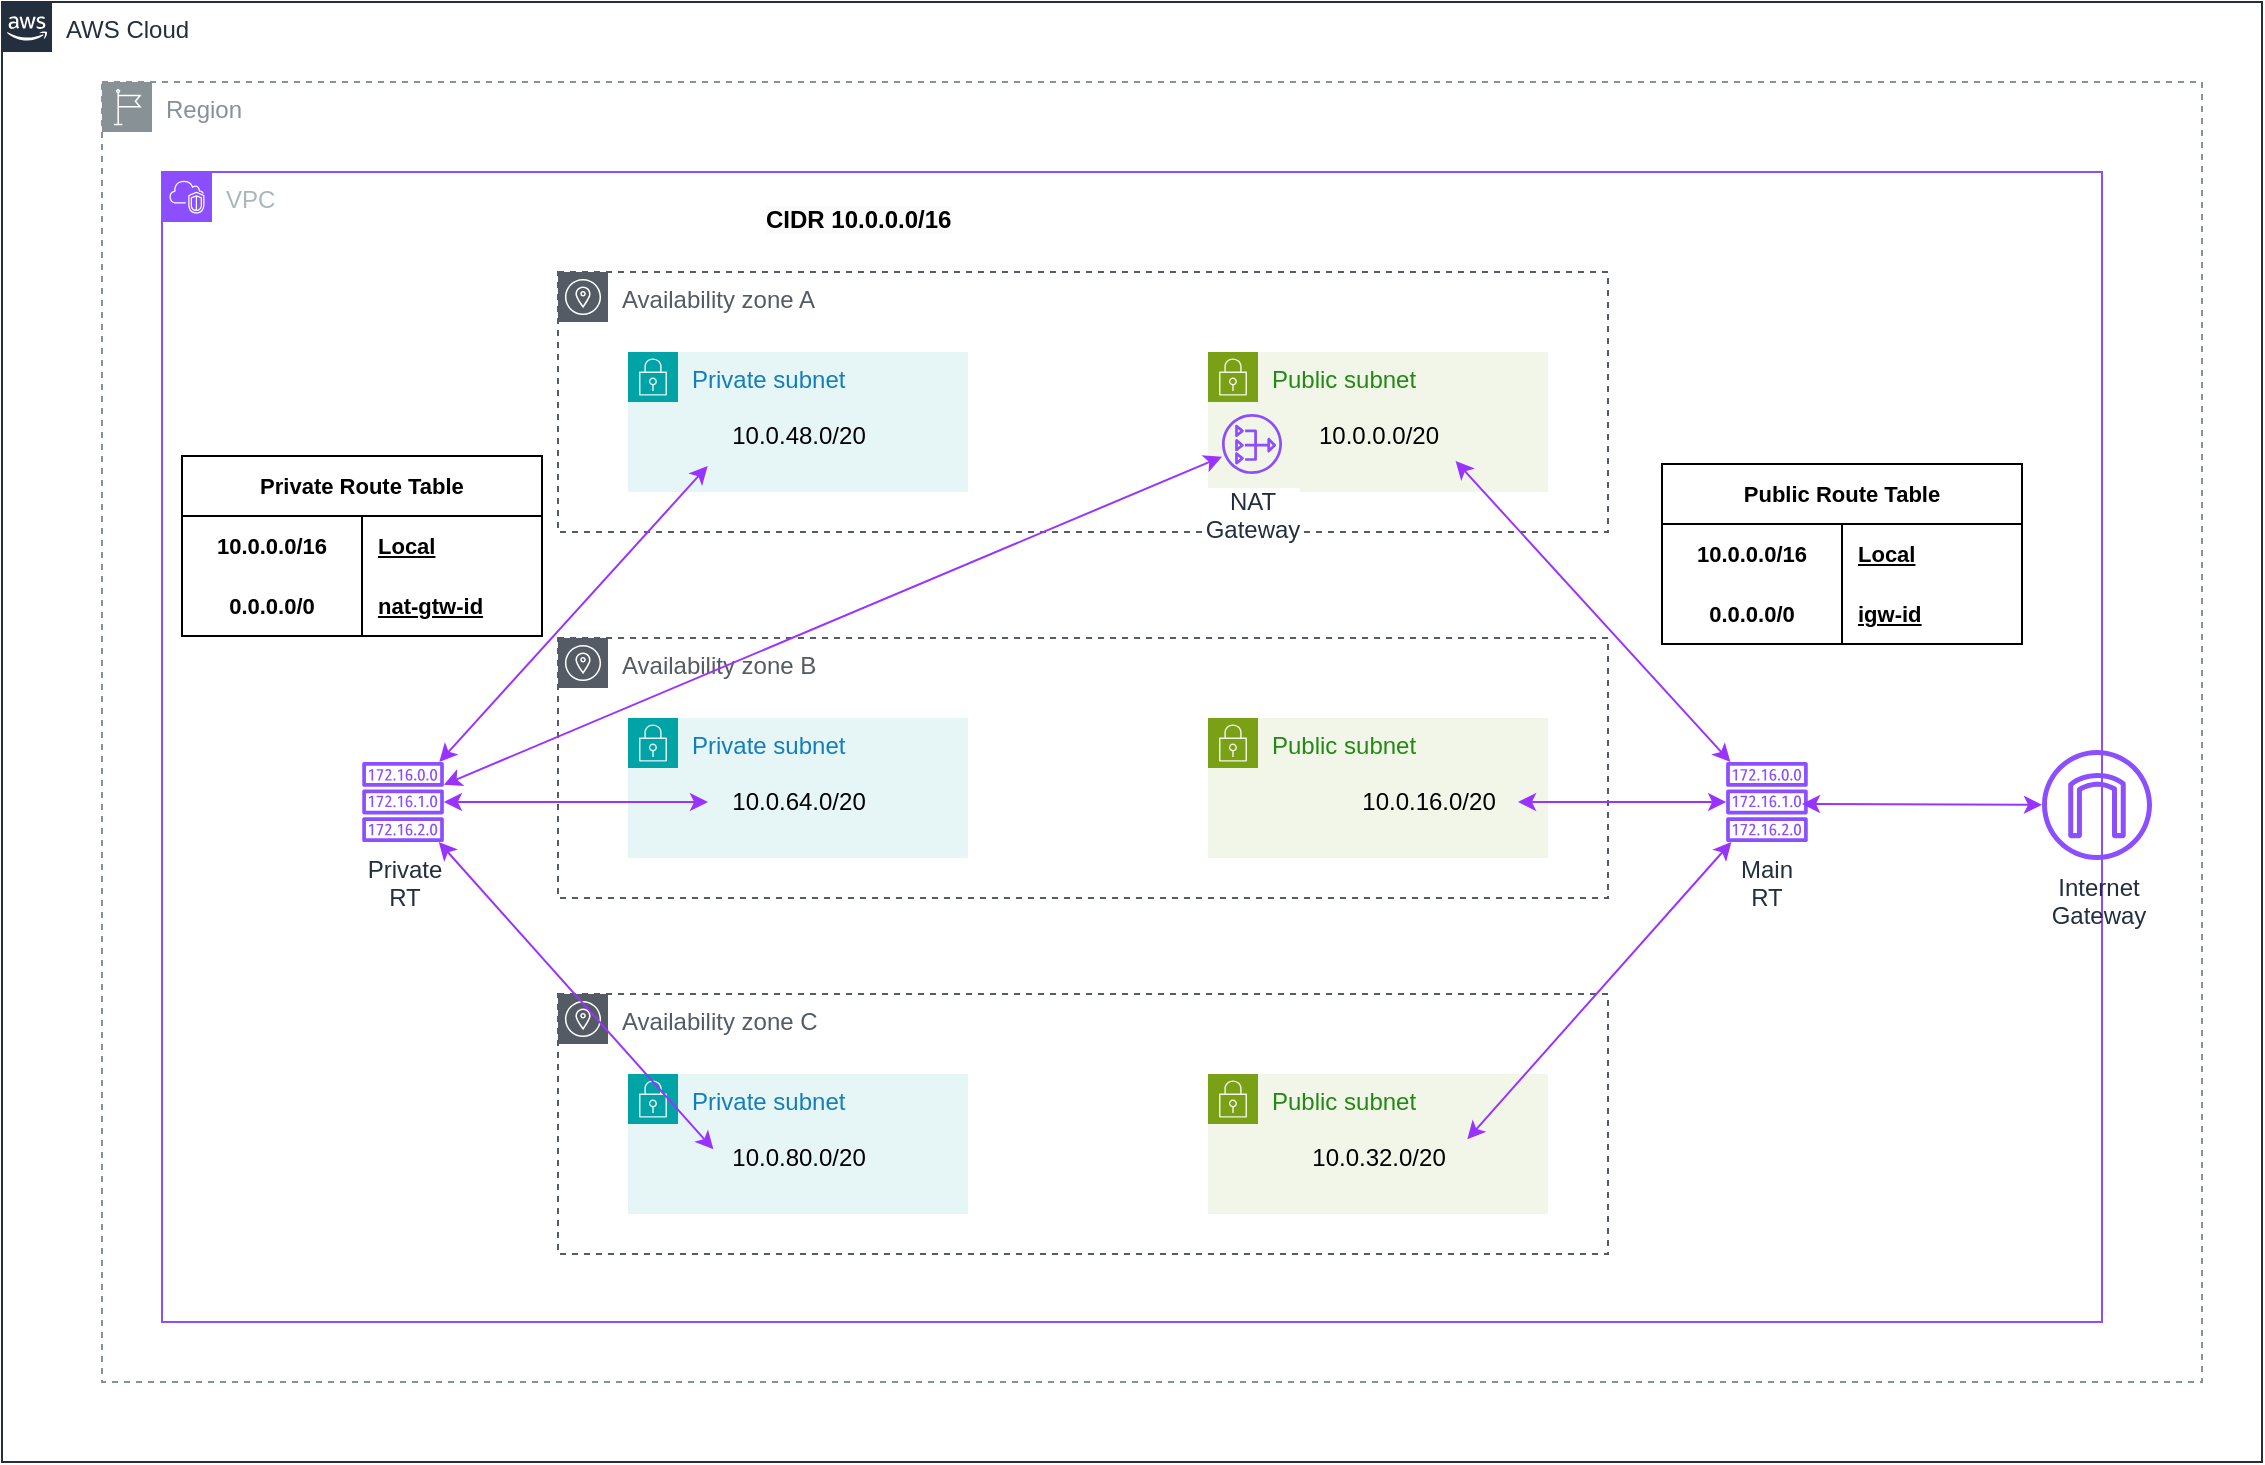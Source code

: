 <mxfile version="28.2.3">
  <diagram name="vpc" id="HpmQTYmpw7EmUpDV8JgV">
    <mxGraphModel dx="1826" dy="766" grid="0" gridSize="10" guides="1" tooltips="1" connect="1" arrows="1" fold="1" page="0" pageScale="1" pageWidth="1169" pageHeight="827" math="0" shadow="0">
      <root>
        <mxCell id="0p-Vrw4Ym6h66HWqoZ5n-0" />
        <mxCell id="0p-Vrw4Ym6h66HWqoZ5n-1" parent="0p-Vrw4Ym6h66HWqoZ5n-0" />
        <mxCell id="0p-Vrw4Ym6h66HWqoZ5n-2" value="AWS Cloud" style="points=[[0,0],[0.25,0],[0.5,0],[0.75,0],[1,0],[1,0.25],[1,0.5],[1,0.75],[1,1],[0.75,1],[0.5,1],[0.25,1],[0,1],[0,0.75],[0,0.5],[0,0.25]];outlineConnect=0;gradientColor=none;html=1;whiteSpace=wrap;fontSize=12;fontStyle=0;shape=mxgraph.aws4.group;grIcon=mxgraph.aws4.group_aws_cloud_alt;strokeColor=#232F3E;fillColor=none;verticalAlign=top;align=left;spacingLeft=30;fontColor=#232F3E;dashed=0;labelBackgroundColor=#ffffff;container=1;pointerEvents=0;collapsible=0;recursiveResize=0;" parent="0p-Vrw4Ym6h66HWqoZ5n-1" vertex="1">
          <mxGeometry x="-20" y="39" width="1130" height="730" as="geometry" />
        </mxCell>
        <mxCell id="0p-Vrw4Ym6h66HWqoZ5n-3" value="Region" style="sketch=0;outlineConnect=0;gradientColor=none;html=1;whiteSpace=wrap;fontSize=12;fontStyle=0;shape=mxgraph.aws4.group;grIcon=mxgraph.aws4.group_region;strokeColor=#879196;fillColor=none;verticalAlign=top;align=left;spacingLeft=30;fontColor=#879196;dashed=1;" parent="0p-Vrw4Ym6h66HWqoZ5n-2" vertex="1">
          <mxGeometry x="50" y="40" width="1050" height="650" as="geometry" />
        </mxCell>
        <mxCell id="0p-Vrw4Ym6h66HWqoZ5n-4" value="Availability zone C" style="sketch=0;outlineConnect=0;gradientColor=none;html=1;whiteSpace=wrap;fontSize=12;fontStyle=0;shape=mxgraph.aws4.group;grIcon=mxgraph.aws4.group_availability_zone;strokeColor=#545B64;fillColor=none;verticalAlign=top;align=left;spacingLeft=30;fontColor=#545B64;dashed=1;" parent="0p-Vrw4Ym6h66HWqoZ5n-2" vertex="1">
          <mxGeometry x="278" y="496" width="525" height="130" as="geometry" />
        </mxCell>
        <mxCell id="0p-Vrw4Ym6h66HWqoZ5n-5" value="Availability zone B" style="sketch=0;outlineConnect=0;gradientColor=none;html=1;whiteSpace=wrap;fontSize=12;fontStyle=0;shape=mxgraph.aws4.group;grIcon=mxgraph.aws4.group_availability_zone;strokeColor=#545B64;fillColor=none;verticalAlign=top;align=left;spacingLeft=30;fontColor=#545B64;dashed=1;" parent="0p-Vrw4Ym6h66HWqoZ5n-2" vertex="1">
          <mxGeometry x="278" y="318" width="525" height="130" as="geometry" />
        </mxCell>
        <mxCell id="0p-Vrw4Ym6h66HWqoZ5n-6" value="Availability zone A" style="sketch=0;outlineConnect=0;gradientColor=none;html=1;whiteSpace=wrap;fontSize=12;fontStyle=0;shape=mxgraph.aws4.group;grIcon=mxgraph.aws4.group_availability_zone;strokeColor=#545B64;fillColor=none;verticalAlign=top;align=left;spacingLeft=30;fontColor=#545B64;dashed=1;" parent="0p-Vrw4Ym6h66HWqoZ5n-2" vertex="1">
          <mxGeometry x="278" y="135" width="525" height="130" as="geometry" />
        </mxCell>
        <mxCell id="0p-Vrw4Ym6h66HWqoZ5n-7" value="VPC" style="points=[[0,0],[0.25,0],[0.5,0],[0.75,0],[1,0],[1,0.25],[1,0.5],[1,0.75],[1,1],[0.75,1],[0.5,1],[0.25,1],[0,1],[0,0.75],[0,0.5],[0,0.25]];outlineConnect=0;gradientColor=none;html=1;whiteSpace=wrap;fontSize=12;fontStyle=0;container=1;pointerEvents=0;collapsible=0;recursiveResize=0;shape=mxgraph.aws4.group;grIcon=mxgraph.aws4.group_vpc2;strokeColor=#8C4FFF;fillColor=none;verticalAlign=top;align=left;spacingLeft=30;fontColor=#AAB7B8;dashed=0;" parent="0p-Vrw4Ym6h66HWqoZ5n-2" vertex="1">
          <mxGeometry x="80" y="85" width="970" height="575" as="geometry" />
        </mxCell>
        <mxCell id="0p-Vrw4Ym6h66HWqoZ5n-8" value="Private subnet" style="points=[[0,0],[0.25,0],[0.5,0],[0.75,0],[1,0],[1,0.25],[1,0.5],[1,0.75],[1,1],[0.75,1],[0.5,1],[0.25,1],[0,1],[0,0.75],[0,0.5],[0,0.25]];outlineConnect=0;gradientColor=none;html=1;whiteSpace=wrap;fontSize=12;fontStyle=0;container=1;pointerEvents=0;collapsible=0;recursiveResize=0;shape=mxgraph.aws4.group;grIcon=mxgraph.aws4.group_security_group;grStroke=0;strokeColor=#00A4A6;fillColor=#E6F6F7;verticalAlign=top;align=left;spacingLeft=30;fontColor=#147EBA;dashed=0;" parent="0p-Vrw4Ym6h66HWqoZ5n-7" vertex="1">
          <mxGeometry x="233" y="90" width="170" height="70" as="geometry" />
        </mxCell>
        <mxCell id="0p-Vrw4Ym6h66HWqoZ5n-9" value="10.0.48&lt;span style=&quot;background-color: transparent; color: light-dark(rgb(0, 0, 0), rgb(255, 255, 255));&quot;&gt;.0/20&lt;/span&gt;" style="text;html=1;align=center;verticalAlign=middle;resizable=0;points=[];autosize=1;strokeColor=none;fillColor=none;" parent="0p-Vrw4Ym6h66HWqoZ5n-8" vertex="1">
          <mxGeometry x="40" y="27" width="90" height="30" as="geometry" />
        </mxCell>
        <mxCell id="0p-Vrw4Ym6h66HWqoZ5n-10" value="&lt;b style=&quot;forced-color-adjust: none; color: rgb(0, 0, 0); font-family: Helvetica; font-size: 12px; font-style: normal; font-variant-ligatures: normal; font-variant-caps: normal; letter-spacing: normal; orphans: 2; text-align: center; text-indent: 0px; text-transform: none; widows: 2; word-spacing: 0px; -webkit-text-stroke-width: 0px; white-space: nowrap; background-color: rgb(251, 251, 251); text-decoration-thickness: initial; text-decoration-style: initial; text-decoration-color: initial;&quot;&gt;CIDR 10.0.0.0/16&lt;/b&gt;" style="text;whiteSpace=wrap;html=1;" parent="0p-Vrw4Ym6h66HWqoZ5n-7" vertex="1">
          <mxGeometry x="300" y="10" width="130" height="40" as="geometry" />
        </mxCell>
        <mxCell id="0p-Vrw4Ym6h66HWqoZ5n-11" value="Public subnet" style="points=[[0,0],[0.25,0],[0.5,0],[0.75,0],[1,0],[1,0.25],[1,0.5],[1,0.75],[1,1],[0.75,1],[0.5,1],[0.25,1],[0,1],[0,0.75],[0,0.5],[0,0.25]];outlineConnect=0;gradientColor=none;html=1;whiteSpace=wrap;fontSize=12;fontStyle=0;container=1;pointerEvents=0;collapsible=0;recursiveResize=0;shape=mxgraph.aws4.group;grIcon=mxgraph.aws4.group_security_group;grStroke=0;strokeColor=#7AA116;fillColor=#F2F6E8;verticalAlign=top;align=left;spacingLeft=30;fontColor=#248814;dashed=0;" parent="0p-Vrw4Ym6h66HWqoZ5n-7" vertex="1">
          <mxGeometry x="523" y="90" width="170" height="70" as="geometry" />
        </mxCell>
        <mxCell id="0p-Vrw4Ym6h66HWqoZ5n-12" value="10.0.0.0/20" style="text;html=1;align=center;verticalAlign=middle;resizable=0;points=[];autosize=1;strokeColor=none;fillColor=none;" parent="0p-Vrw4Ym6h66HWqoZ5n-11" vertex="1">
          <mxGeometry x="45" y="27" width="80" height="30" as="geometry" />
        </mxCell>
        <mxCell id="0p-Vrw4Ym6h66HWqoZ5n-13" value="Private subnet" style="points=[[0,0],[0.25,0],[0.5,0],[0.75,0],[1,0],[1,0.25],[1,0.5],[1,0.75],[1,1],[0.75,1],[0.5,1],[0.25,1],[0,1],[0,0.75],[0,0.5],[0,0.25]];outlineConnect=0;gradientColor=none;html=1;whiteSpace=wrap;fontSize=12;fontStyle=0;container=1;pointerEvents=0;collapsible=0;recursiveResize=0;shape=mxgraph.aws4.group;grIcon=mxgraph.aws4.group_security_group;grStroke=0;strokeColor=#00A4A6;fillColor=#E6F6F7;verticalAlign=top;align=left;spacingLeft=30;fontColor=#147EBA;dashed=0;" parent="0p-Vrw4Ym6h66HWqoZ5n-7" vertex="1">
          <mxGeometry x="233" y="273" width="170" height="70" as="geometry" />
        </mxCell>
        <mxCell id="0p-Vrw4Ym6h66HWqoZ5n-14" value="10.0.64.0/20" style="text;html=1;align=center;verticalAlign=middle;resizable=0;points=[];autosize=1;strokeColor=none;fillColor=none;" parent="0p-Vrw4Ym6h66HWqoZ5n-13" vertex="1">
          <mxGeometry x="40" y="27" width="90" height="30" as="geometry" />
        </mxCell>
        <mxCell id="0p-Vrw4Ym6h66HWqoZ5n-15" value="Public subnet" style="points=[[0,0],[0.25,0],[0.5,0],[0.75,0],[1,0],[1,0.25],[1,0.5],[1,0.75],[1,1],[0.75,1],[0.5,1],[0.25,1],[0,1],[0,0.75],[0,0.5],[0,0.25]];outlineConnect=0;gradientColor=none;html=1;whiteSpace=wrap;fontSize=12;fontStyle=0;container=1;pointerEvents=0;collapsible=0;recursiveResize=0;shape=mxgraph.aws4.group;grIcon=mxgraph.aws4.group_security_group;grStroke=0;strokeColor=#7AA116;fillColor=#F2F6E8;verticalAlign=top;align=left;spacingLeft=30;fontColor=#248814;dashed=0;" parent="0p-Vrw4Ym6h66HWqoZ5n-7" vertex="1">
          <mxGeometry x="523" y="273" width="170" height="70" as="geometry" />
        </mxCell>
        <mxCell id="0p-Vrw4Ym6h66HWqoZ5n-16" value="Public subnet" style="points=[[0,0],[0.25,0],[0.5,0],[0.75,0],[1,0],[1,0.25],[1,0.5],[1,0.75],[1,1],[0.75,1],[0.5,1],[0.25,1],[0,1],[0,0.75],[0,0.5],[0,0.25]];outlineConnect=0;gradientColor=none;html=1;whiteSpace=wrap;fontSize=12;fontStyle=0;container=1;pointerEvents=0;collapsible=0;recursiveResize=0;shape=mxgraph.aws4.group;grIcon=mxgraph.aws4.group_security_group;grStroke=0;strokeColor=#7AA116;fillColor=#F2F6E8;verticalAlign=top;align=left;spacingLeft=30;fontColor=#248814;dashed=0;" parent="0p-Vrw4Ym6h66HWqoZ5n-7" vertex="1">
          <mxGeometry x="523" y="451" width="170" height="70" as="geometry" />
        </mxCell>
        <mxCell id="0p-Vrw4Ym6h66HWqoZ5n-17" value="10.0.32.0/20" style="text;html=1;align=center;verticalAlign=middle;resizable=0;points=[];autosize=1;strokeColor=none;fillColor=none;" parent="0p-Vrw4Ym6h66HWqoZ5n-16" vertex="1">
          <mxGeometry x="40" y="27" width="90" height="30" as="geometry" />
        </mxCell>
        <mxCell id="0p-Vrw4Ym6h66HWqoZ5n-18" value="Private&lt;div&gt;RT&lt;/div&gt;" style="sketch=0;outlineConnect=0;fontColor=#232F3E;gradientColor=none;fillColor=#8C4FFF;strokeColor=none;dashed=0;verticalLabelPosition=bottom;verticalAlign=top;align=center;html=1;fontSize=12;fontStyle=0;aspect=fixed;pointerEvents=1;shape=mxgraph.aws4.route_table;" parent="0p-Vrw4Ym6h66HWqoZ5n-7" vertex="1">
          <mxGeometry x="100" y="295" width="41.05" height="40" as="geometry" />
        </mxCell>
        <mxCell id="0p-Vrw4Ym6h66HWqoZ5n-19" value="" style="endArrow=classic;startArrow=classic;html=1;rounded=0;strokeColor=light-dark(#9933FF,#FFFFFF);align=center;verticalAlign=middle;fontFamily=Helvetica;fontSize=11;fontColor=default;labelBackgroundColor=default;fillColor=#9933FF;entryX=-0.002;entryY=1;entryDx=0;entryDy=0;entryPerimeter=0;" parent="0p-Vrw4Ym6h66HWqoZ5n-7" source="0p-Vrw4Ym6h66HWqoZ5n-18" target="0p-Vrw4Ym6h66HWqoZ5n-9" edge="1">
          <mxGeometry width="50" height="50" relative="1" as="geometry">
            <mxPoint x="578" y="305" as="sourcePoint" />
            <mxPoint x="628" y="255" as="targetPoint" />
          </mxGeometry>
        </mxCell>
        <mxCell id="0p-Vrw4Ym6h66HWqoZ5n-20" value="" style="endArrow=classic;startArrow=classic;html=1;rounded=0;strokeColor=light-dark(#9933FF,#FFFFFF);align=center;verticalAlign=middle;fontFamily=Helvetica;fontSize=11;fontColor=default;labelBackgroundColor=default;fillColor=#9933FF;" parent="0p-Vrw4Ym6h66HWqoZ5n-7" source="0p-Vrw4Ym6h66HWqoZ5n-18" target="0p-Vrw4Ym6h66HWqoZ5n-14" edge="1">
          <mxGeometry width="50" height="50" relative="1" as="geometry">
            <mxPoint x="483" y="305" as="sourcePoint" />
            <mxPoint x="399" y="149" as="targetPoint" />
          </mxGeometry>
        </mxCell>
        <mxCell id="0p-Vrw4Ym6h66HWqoZ5n-21" value="Private Route Table" style="shape=table;startSize=30;container=1;collapsible=1;childLayout=tableLayout;fixedRows=1;rowLines=0;fontStyle=1;align=center;resizeLast=1;html=1;whiteSpace=wrap;fontFamily=Helvetica;fontSize=11;fontColor=default;labelBackgroundColor=default;" parent="0p-Vrw4Ym6h66HWqoZ5n-7" vertex="1">
          <mxGeometry x="10" y="142" width="180" height="90" as="geometry">
            <mxRectangle x="1210" y="390" width="70" height="30" as="alternateBounds" />
          </mxGeometry>
        </mxCell>
        <mxCell id="0p-Vrw4Ym6h66HWqoZ5n-22" value="" style="shape=tableRow;horizontal=0;startSize=0;swimlaneHead=0;swimlaneBody=0;fillColor=none;collapsible=0;dropTarget=0;points=[[0,0.5],[1,0.5]];portConstraint=eastwest;top=0;left=0;right=0;bottom=0;html=1;fontFamily=Helvetica;fontSize=11;fontColor=default;labelBackgroundColor=default;" parent="0p-Vrw4Ym6h66HWqoZ5n-21" vertex="1">
          <mxGeometry y="30" width="180" height="30" as="geometry" />
        </mxCell>
        <mxCell id="0p-Vrw4Ym6h66HWqoZ5n-23" value="10.0.0.0/16" style="shape=partialRectangle;connectable=0;fillColor=none;top=0;left=0;bottom=0;right=0;fontStyle=1;overflow=hidden;html=1;whiteSpace=wrap;fontFamily=Helvetica;fontSize=11;fontColor=default;labelBackgroundColor=default;" parent="0p-Vrw4Ym6h66HWqoZ5n-22" vertex="1">
          <mxGeometry width="90" height="30" as="geometry">
            <mxRectangle width="90" height="30" as="alternateBounds" />
          </mxGeometry>
        </mxCell>
        <mxCell id="0p-Vrw4Ym6h66HWqoZ5n-24" value="Local" style="shape=partialRectangle;connectable=0;fillColor=none;top=0;left=0;bottom=0;right=0;align=left;spacingLeft=6;fontStyle=5;overflow=hidden;html=1;whiteSpace=wrap;fontFamily=Helvetica;fontSize=11;fontColor=default;labelBackgroundColor=default;" parent="0p-Vrw4Ym6h66HWqoZ5n-22" vertex="1">
          <mxGeometry x="90" width="90" height="30" as="geometry">
            <mxRectangle width="90" height="30" as="alternateBounds" />
          </mxGeometry>
        </mxCell>
        <mxCell id="1hs2X23GRltzeiq0XzX_-1" value="" style="shape=tableRow;horizontal=0;startSize=0;swimlaneHead=0;swimlaneBody=0;fillColor=none;collapsible=0;dropTarget=0;points=[[0,0.5],[1,0.5]];portConstraint=eastwest;top=0;left=0;right=0;bottom=0;html=1;fontFamily=Helvetica;fontSize=11;fontColor=default;labelBackgroundColor=default;" parent="0p-Vrw4Ym6h66HWqoZ5n-21" vertex="1">
          <mxGeometry y="60" width="180" height="30" as="geometry" />
        </mxCell>
        <mxCell id="1hs2X23GRltzeiq0XzX_-2" value="0.0.0.0/0" style="shape=partialRectangle;connectable=0;fillColor=none;top=0;left=0;bottom=0;right=0;fontStyle=1;overflow=hidden;html=1;whiteSpace=wrap;fontFamily=Helvetica;fontSize=11;fontColor=default;labelBackgroundColor=default;" parent="1hs2X23GRltzeiq0XzX_-1" vertex="1">
          <mxGeometry width="90" height="30" as="geometry">
            <mxRectangle width="90" height="30" as="alternateBounds" />
          </mxGeometry>
        </mxCell>
        <mxCell id="1hs2X23GRltzeiq0XzX_-3" value="nat-gtw-id" style="shape=partialRectangle;connectable=0;fillColor=none;top=0;left=0;bottom=0;right=0;align=left;spacingLeft=6;fontStyle=5;overflow=hidden;html=1;whiteSpace=wrap;fontFamily=Helvetica;fontSize=11;fontColor=default;labelBackgroundColor=default;" parent="1hs2X23GRltzeiq0XzX_-1" vertex="1">
          <mxGeometry x="90" width="90" height="30" as="geometry">
            <mxRectangle width="90" height="30" as="alternateBounds" />
          </mxGeometry>
        </mxCell>
        <mxCell id="0p-Vrw4Ym6h66HWqoZ5n-25" value="Private subnet" style="points=[[0,0],[0.25,0],[0.5,0],[0.75,0],[1,0],[1,0.25],[1,0.5],[1,0.75],[1,1],[0.75,1],[0.5,1],[0.25,1],[0,1],[0,0.75],[0,0.5],[0,0.25]];outlineConnect=0;gradientColor=none;html=1;whiteSpace=wrap;fontSize=12;fontStyle=0;container=1;pointerEvents=0;collapsible=0;recursiveResize=0;shape=mxgraph.aws4.group;grIcon=mxgraph.aws4.group_security_group;grStroke=0;strokeColor=#00A4A6;fillColor=#E6F6F7;verticalAlign=top;align=left;spacingLeft=30;fontColor=#147EBA;dashed=0;" parent="0p-Vrw4Ym6h66HWqoZ5n-2" vertex="1">
          <mxGeometry x="313" y="536" width="170" height="70" as="geometry" />
        </mxCell>
        <mxCell id="0p-Vrw4Ym6h66HWqoZ5n-26" value="10.0.80.0/20" style="text;html=1;align=center;verticalAlign=middle;resizable=0;points=[];autosize=1;strokeColor=none;fillColor=none;" parent="0p-Vrw4Ym6h66HWqoZ5n-25" vertex="1">
          <mxGeometry x="40" y="27" width="90" height="30" as="geometry" />
        </mxCell>
        <mxCell id="0p-Vrw4Ym6h66HWqoZ5n-27" value="10.0.16.0/20" style="text;html=1;align=center;verticalAlign=middle;resizable=0;points=[];autosize=1;strokeColor=none;fillColor=none;" parent="0p-Vrw4Ym6h66HWqoZ5n-2" vertex="1">
          <mxGeometry x="668" y="385" width="90" height="30" as="geometry" />
        </mxCell>
        <mxCell id="0p-Vrw4Ym6h66HWqoZ5n-28" value="Internet&lt;br&gt;Gateway" style="sketch=0;outlineConnect=0;fontColor=#232F3E;gradientColor=none;fillColor=#8C4FFF;strokeColor=none;dashed=0;verticalLabelPosition=bottom;verticalAlign=top;align=center;html=1;fontSize=12;fontStyle=0;aspect=fixed;pointerEvents=1;shape=mxgraph.aws4.internet_gateway;" parent="0p-Vrw4Ym6h66HWqoZ5n-2" vertex="1">
          <mxGeometry x="1020" y="374" width="55" height="55" as="geometry" />
        </mxCell>
        <mxCell id="0p-Vrw4Ym6h66HWqoZ5n-29" value="Main&lt;div&gt;RT&lt;/div&gt;" style="sketch=0;outlineConnect=0;fontColor=#232F3E;gradientColor=none;fillColor=#8C4FFF;strokeColor=none;dashed=0;verticalLabelPosition=bottom;verticalAlign=top;align=center;html=1;fontSize=12;fontStyle=0;aspect=fixed;pointerEvents=1;shape=mxgraph.aws4.route_table;" parent="0p-Vrw4Ym6h66HWqoZ5n-2" vertex="1">
          <mxGeometry x="861.95" y="380" width="41.05" height="40" as="geometry" />
        </mxCell>
        <mxCell id="0p-Vrw4Ym6h66HWqoZ5n-30" value="" style="endArrow=classic;startArrow=classic;html=1;rounded=0;strokeColor=light-dark(#9933FF,#FFFFFF);align=center;verticalAlign=middle;fontFamily=Helvetica;fontSize=11;fontColor=default;labelBackgroundColor=default;fillColor=#9933FF;entryX=0.03;entryY=0.356;entryDx=0;entryDy=0;entryPerimeter=0;" parent="0p-Vrw4Ym6h66HWqoZ5n-2" source="0p-Vrw4Ym6h66HWqoZ5n-18" target="0p-Vrw4Ym6h66HWqoZ5n-26" edge="1">
          <mxGeometry width="50" height="50" relative="1" as="geometry">
            <mxPoint x="553" y="410" as="sourcePoint" />
            <mxPoint x="478" y="410" as="targetPoint" />
          </mxGeometry>
        </mxCell>
        <mxCell id="0p-Vrw4Ym6h66HWqoZ5n-31" value="" style="endArrow=classic;startArrow=classic;html=1;rounded=0;strokeColor=light-dark(#9933FF,#FFFFFF);align=center;verticalAlign=middle;fontFamily=Helvetica;fontSize=11;fontColor=default;labelBackgroundColor=default;fillColor=#9933FF;entryX=0.985;entryY=0.917;entryDx=0;entryDy=0;entryPerimeter=0;" parent="0p-Vrw4Ym6h66HWqoZ5n-2" source="0p-Vrw4Ym6h66HWqoZ5n-29" target="0p-Vrw4Ym6h66HWqoZ5n-12" edge="1">
          <mxGeometry width="50" height="50" relative="1" as="geometry">
            <mxPoint x="583" y="390" as="sourcePoint" />
            <mxPoint x="479" y="234" as="targetPoint" />
          </mxGeometry>
        </mxCell>
        <mxCell id="0p-Vrw4Ym6h66HWqoZ5n-32" value="" style="endArrow=classic;startArrow=classic;html=1;rounded=0;strokeColor=light-dark(#9933FF,#FFFFFF);align=center;verticalAlign=middle;fontFamily=Helvetica;fontSize=11;fontColor=default;labelBackgroundColor=default;fillColor=#9933FF;" parent="0p-Vrw4Ym6h66HWqoZ5n-2" source="0p-Vrw4Ym6h66HWqoZ5n-29" target="0p-Vrw4Ym6h66HWqoZ5n-27" edge="1">
          <mxGeometry width="50" height="50" relative="1" as="geometry">
            <mxPoint x="876" y="383" as="sourcePoint" />
            <mxPoint x="762" y="240" as="targetPoint" />
          </mxGeometry>
        </mxCell>
        <mxCell id="0p-Vrw4Ym6h66HWqoZ5n-33" value="" style="endArrow=classic;startArrow=classic;html=1;rounded=0;strokeColor=light-dark(#9933FF,#FFFFFF);align=center;verticalAlign=middle;fontFamily=Helvetica;fontSize=11;fontColor=default;labelBackgroundColor=default;fillColor=#9933FF;entryX=0.996;entryY=0.189;entryDx=0;entryDy=0;entryPerimeter=0;" parent="0p-Vrw4Ym6h66HWqoZ5n-2" source="0p-Vrw4Ym6h66HWqoZ5n-29" target="0p-Vrw4Ym6h66HWqoZ5n-17" edge="1">
          <mxGeometry width="50" height="50" relative="1" as="geometry">
            <mxPoint x="872" y="404" as="sourcePoint" />
            <mxPoint x="768" y="408" as="targetPoint" />
          </mxGeometry>
        </mxCell>
        <mxCell id="0p-Vrw4Ym6h66HWqoZ5n-34" value="Public Route Table" style="shape=table;startSize=30;container=1;collapsible=1;childLayout=tableLayout;fixedRows=1;rowLines=0;fontStyle=1;align=center;resizeLast=1;html=1;whiteSpace=wrap;fontFamily=Helvetica;fontSize=11;fontColor=default;labelBackgroundColor=default;" parent="0p-Vrw4Ym6h66HWqoZ5n-2" vertex="1">
          <mxGeometry x="830" y="231" width="180" height="90" as="geometry">
            <mxRectangle x="1040" y="350" width="70" height="30" as="alternateBounds" />
          </mxGeometry>
        </mxCell>
        <mxCell id="0p-Vrw4Ym6h66HWqoZ5n-35" value="" style="shape=tableRow;horizontal=0;startSize=0;swimlaneHead=0;swimlaneBody=0;fillColor=none;collapsible=0;dropTarget=0;points=[[0,0.5],[1,0.5]];portConstraint=eastwest;top=0;left=0;right=0;bottom=0;html=1;fontFamily=Helvetica;fontSize=11;fontColor=default;labelBackgroundColor=default;" parent="0p-Vrw4Ym6h66HWqoZ5n-34" vertex="1">
          <mxGeometry y="30" width="180" height="30" as="geometry" />
        </mxCell>
        <mxCell id="0p-Vrw4Ym6h66HWqoZ5n-36" value="10.0.0.0/16" style="shape=partialRectangle;connectable=0;fillColor=none;top=0;left=0;bottom=0;right=0;fontStyle=1;overflow=hidden;html=1;whiteSpace=wrap;fontFamily=Helvetica;fontSize=11;fontColor=default;labelBackgroundColor=default;" parent="0p-Vrw4Ym6h66HWqoZ5n-35" vertex="1">
          <mxGeometry width="90" height="30" as="geometry">
            <mxRectangle width="90" height="30" as="alternateBounds" />
          </mxGeometry>
        </mxCell>
        <mxCell id="0p-Vrw4Ym6h66HWqoZ5n-37" value="Local" style="shape=partialRectangle;connectable=0;fillColor=none;top=0;left=0;bottom=0;right=0;align=left;spacingLeft=6;fontStyle=5;overflow=hidden;html=1;whiteSpace=wrap;fontFamily=Helvetica;fontSize=11;fontColor=default;labelBackgroundColor=default;" parent="0p-Vrw4Ym6h66HWqoZ5n-35" vertex="1">
          <mxGeometry x="90" width="90" height="30" as="geometry">
            <mxRectangle width="90" height="30" as="alternateBounds" />
          </mxGeometry>
        </mxCell>
        <mxCell id="0p-Vrw4Ym6h66HWqoZ5n-38" value="" style="shape=tableRow;horizontal=0;startSize=0;swimlaneHead=0;swimlaneBody=0;fillColor=none;collapsible=0;dropTarget=0;points=[[0,0.5],[1,0.5]];portConstraint=eastwest;top=0;left=0;right=0;bottom=1;html=1;fontFamily=Helvetica;fontSize=11;fontColor=default;labelBackgroundColor=default;" parent="0p-Vrw4Ym6h66HWqoZ5n-34" vertex="1">
          <mxGeometry y="60" width="180" height="30" as="geometry" />
        </mxCell>
        <mxCell id="0p-Vrw4Ym6h66HWqoZ5n-39" value="0.0.0.0/0" style="shape=partialRectangle;connectable=0;fillColor=none;top=0;left=0;bottom=0;right=0;fontStyle=1;overflow=hidden;html=1;whiteSpace=wrap;fontFamily=Helvetica;fontSize=11;fontColor=default;labelBackgroundColor=default;" parent="0p-Vrw4Ym6h66HWqoZ5n-38" vertex="1">
          <mxGeometry width="90" height="30" as="geometry">
            <mxRectangle width="90" height="30" as="alternateBounds" />
          </mxGeometry>
        </mxCell>
        <mxCell id="0p-Vrw4Ym6h66HWqoZ5n-40" value="igw-id" style="shape=partialRectangle;connectable=0;fillColor=none;top=0;left=0;bottom=0;right=0;align=left;spacingLeft=6;fontStyle=5;overflow=hidden;html=1;whiteSpace=wrap;fontFamily=Helvetica;fontSize=11;fontColor=default;labelBackgroundColor=default;" parent="0p-Vrw4Ym6h66HWqoZ5n-38" vertex="1">
          <mxGeometry x="90" width="90" height="30" as="geometry">
            <mxRectangle width="90" height="30" as="alternateBounds" />
          </mxGeometry>
        </mxCell>
        <mxCell id="1hs2X23GRltzeiq0XzX_-0" value="NAT&lt;div&gt;Gateway&lt;/div&gt;" style="sketch=0;outlineConnect=0;fontColor=#232F3E;gradientColor=none;fillColor=#8C4FFF;strokeColor=none;dashed=0;verticalLabelPosition=bottom;verticalAlign=top;align=center;html=1;fontSize=12;fontStyle=0;aspect=fixed;pointerEvents=1;shape=mxgraph.aws4.nat_gateway;fontFamily=Helvetica;labelBackgroundColor=default;" parent="0p-Vrw4Ym6h66HWqoZ5n-2" vertex="1">
          <mxGeometry x="610" y="206" width="30" height="30" as="geometry" />
        </mxCell>
        <mxCell id="1hs2X23GRltzeiq0XzX_-4" value="" style="endArrow=classic;startArrow=classic;html=1;rounded=0;strokeColor=light-dark(#9933FF,#FFFFFF);align=center;verticalAlign=middle;fontFamily=Helvetica;fontSize=11;fontColor=default;labelBackgroundColor=default;fillColor=#9933FF;" parent="0p-Vrw4Ym6h66HWqoZ5n-2" source="0p-Vrw4Ym6h66HWqoZ5n-18" target="1hs2X23GRltzeiq0XzX_-0" edge="1">
          <mxGeometry width="50" height="50" relative="1" as="geometry">
            <mxPoint x="229" y="390" as="sourcePoint" />
            <mxPoint x="363" y="242" as="targetPoint" />
          </mxGeometry>
        </mxCell>
        <mxCell id="rD1Wicplz1T3kZblAWi9-0" value="" style="endArrow=classic;startArrow=classic;html=1;rounded=0;strokeColor=light-dark(#9933FF,#FFFFFF);align=center;verticalAlign=middle;fontFamily=Helvetica;fontSize=11;fontColor=default;labelBackgroundColor=default;fillColor=#9933FF;" parent="0p-Vrw4Ym6h66HWqoZ5n-1" source="0p-Vrw4Ym6h66HWqoZ5n-28" edge="1">
          <mxGeometry width="50" height="50" relative="1" as="geometry">
            <mxPoint x="904" y="440" as="sourcePoint" />
            <mxPoint x="880" y="440" as="targetPoint" />
          </mxGeometry>
        </mxCell>
      </root>
    </mxGraphModel>
  </diagram>
</mxfile>
